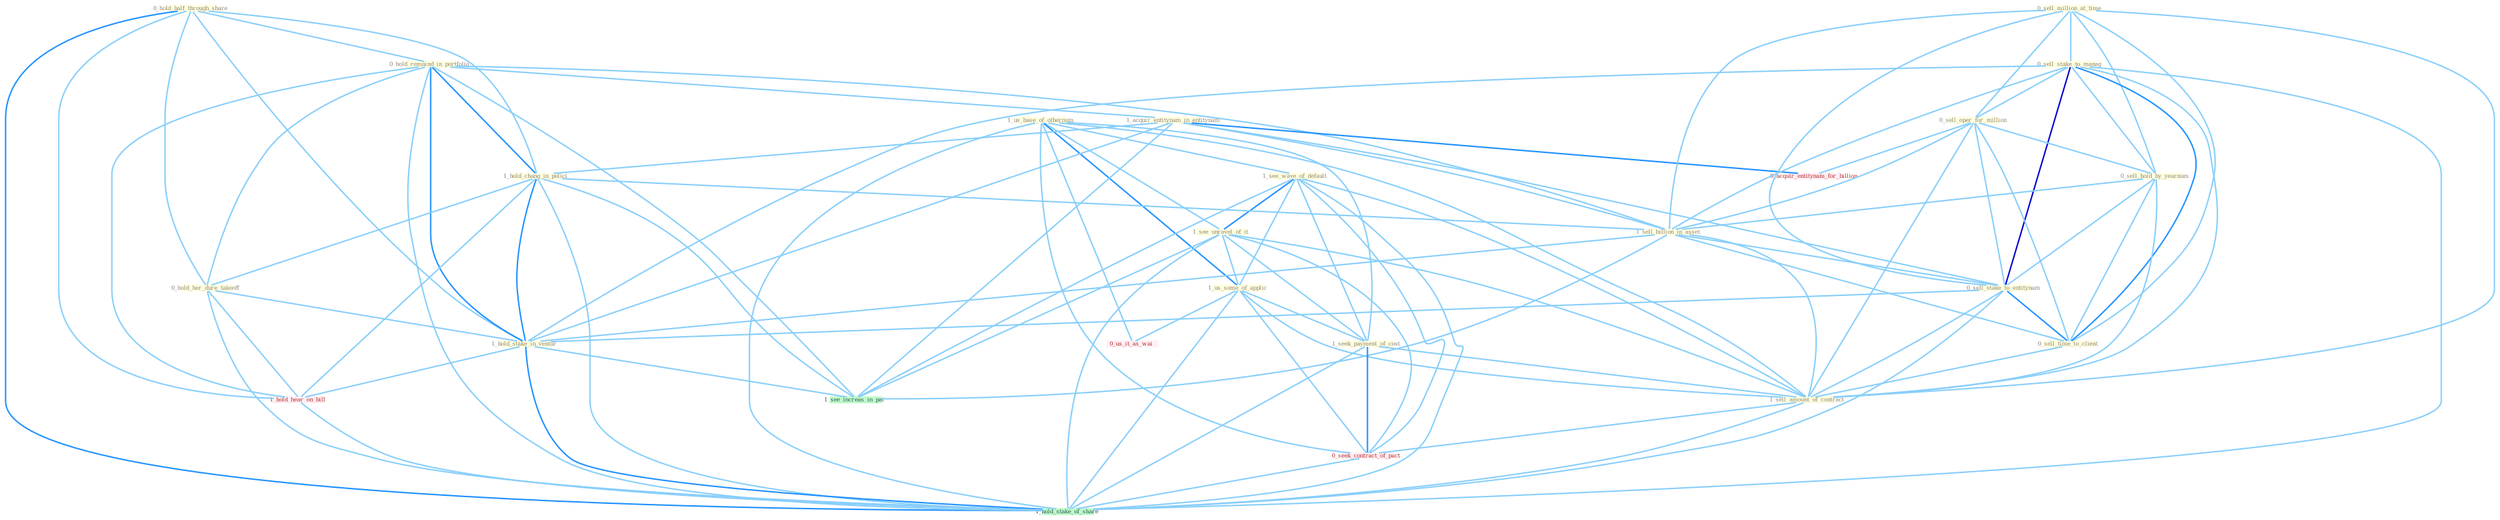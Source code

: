 Graph G{ 
    node
    [shape=polygon,style=filled,width=.5,height=.06,color="#BDFCC9",fixedsize=true,fontsize=4,
    fontcolor="#2f4f4f"];
    {node
    [color="#ffffe0", fontcolor="#8b7d6b"] "0_hold_half_through_share " "0_hold_remaind_in_portfolio " "1_us_base_of_othernum " "1_acquir_entitynam_in_entitynam " "0_sell_million_at_time " "0_sell_stake_to_manag " "1_see_wave_of_default " "0_sell_oper_for_million " "1_see_unravel_of_it " "0_sell_hold_by_yearnum " "1_hold_chang_in_polici " "1_sell_billion_in_asset " "0_hold_her_dure_takeoff " "0_sell_stake_to_entitynam " "1_us_some_of_applic " "1_hold_stake_in_ventur " "0_sell_time_to_client " "1_seek_payment_of_cost " "1_sell_amount_of_contract "}
{node [color="#fff0f5", fontcolor="#b22222"] "0_seek_contract_of_pact " "0_us_it_as_wai " "0_acquir_entitynam_for_billion " "1_hold_hear_on_bill "}
edge [color="#B0E2FF"];

	"0_hold_half_through_share " -- "0_hold_remaind_in_portfolio " [w="1", color="#87cefa" ];
	"0_hold_half_through_share " -- "1_hold_chang_in_polici " [w="1", color="#87cefa" ];
	"0_hold_half_through_share " -- "0_hold_her_dure_takeoff " [w="1", color="#87cefa" ];
	"0_hold_half_through_share " -- "1_hold_stake_in_ventur " [w="1", color="#87cefa" ];
	"0_hold_half_through_share " -- "1_hold_hear_on_bill " [w="1", color="#87cefa" ];
	"0_hold_half_through_share " -- "1_hold_stake_of_share " [w="2", color="#1e90ff" , len=0.8];
	"0_hold_remaind_in_portfolio " -- "1_acquir_entitynam_in_entitynam " [w="1", color="#87cefa" ];
	"0_hold_remaind_in_portfolio " -- "1_hold_chang_in_polici " [w="2", color="#1e90ff" , len=0.8];
	"0_hold_remaind_in_portfolio " -- "1_sell_billion_in_asset " [w="1", color="#87cefa" ];
	"0_hold_remaind_in_portfolio " -- "0_hold_her_dure_takeoff " [w="1", color="#87cefa" ];
	"0_hold_remaind_in_portfolio " -- "1_hold_stake_in_ventur " [w="2", color="#1e90ff" , len=0.8];
	"0_hold_remaind_in_portfolio " -- "1_see_increas_in_pai " [w="1", color="#87cefa" ];
	"0_hold_remaind_in_portfolio " -- "1_hold_hear_on_bill " [w="1", color="#87cefa" ];
	"0_hold_remaind_in_portfolio " -- "1_hold_stake_of_share " [w="1", color="#87cefa" ];
	"1_us_base_of_othernum " -- "1_see_wave_of_default " [w="1", color="#87cefa" ];
	"1_us_base_of_othernum " -- "1_see_unravel_of_it " [w="1", color="#87cefa" ];
	"1_us_base_of_othernum " -- "1_us_some_of_applic " [w="2", color="#1e90ff" , len=0.8];
	"1_us_base_of_othernum " -- "1_seek_payment_of_cost " [w="1", color="#87cefa" ];
	"1_us_base_of_othernum " -- "1_sell_amount_of_contract " [w="1", color="#87cefa" ];
	"1_us_base_of_othernum " -- "0_seek_contract_of_pact " [w="1", color="#87cefa" ];
	"1_us_base_of_othernum " -- "0_us_it_as_wai " [w="1", color="#87cefa" ];
	"1_us_base_of_othernum " -- "1_hold_stake_of_share " [w="1", color="#87cefa" ];
	"1_acquir_entitynam_in_entitynam " -- "1_hold_chang_in_polici " [w="1", color="#87cefa" ];
	"1_acquir_entitynam_in_entitynam " -- "1_sell_billion_in_asset " [w="1", color="#87cefa" ];
	"1_acquir_entitynam_in_entitynam " -- "0_sell_stake_to_entitynam " [w="1", color="#87cefa" ];
	"1_acquir_entitynam_in_entitynam " -- "1_hold_stake_in_ventur " [w="1", color="#87cefa" ];
	"1_acquir_entitynam_in_entitynam " -- "0_acquir_entitynam_for_billion " [w="2", color="#1e90ff" , len=0.8];
	"1_acquir_entitynam_in_entitynam " -- "1_see_increas_in_pai " [w="1", color="#87cefa" ];
	"0_sell_million_at_time " -- "0_sell_stake_to_manag " [w="1", color="#87cefa" ];
	"0_sell_million_at_time " -- "0_sell_oper_for_million " [w="1", color="#87cefa" ];
	"0_sell_million_at_time " -- "0_sell_hold_by_yearnum " [w="1", color="#87cefa" ];
	"0_sell_million_at_time " -- "1_sell_billion_in_asset " [w="1", color="#87cefa" ];
	"0_sell_million_at_time " -- "0_sell_stake_to_entitynam " [w="1", color="#87cefa" ];
	"0_sell_million_at_time " -- "0_sell_time_to_client " [w="1", color="#87cefa" ];
	"0_sell_million_at_time " -- "1_sell_amount_of_contract " [w="1", color="#87cefa" ];
	"0_sell_stake_to_manag " -- "0_sell_oper_for_million " [w="1", color="#87cefa" ];
	"0_sell_stake_to_manag " -- "0_sell_hold_by_yearnum " [w="1", color="#87cefa" ];
	"0_sell_stake_to_manag " -- "1_sell_billion_in_asset " [w="1", color="#87cefa" ];
	"0_sell_stake_to_manag " -- "0_sell_stake_to_entitynam " [w="3", color="#0000cd" , len=0.6];
	"0_sell_stake_to_manag " -- "1_hold_stake_in_ventur " [w="1", color="#87cefa" ];
	"0_sell_stake_to_manag " -- "0_sell_time_to_client " [w="2", color="#1e90ff" , len=0.8];
	"0_sell_stake_to_manag " -- "1_sell_amount_of_contract " [w="1", color="#87cefa" ];
	"0_sell_stake_to_manag " -- "1_hold_stake_of_share " [w="1", color="#87cefa" ];
	"1_see_wave_of_default " -- "1_see_unravel_of_it " [w="2", color="#1e90ff" , len=0.8];
	"1_see_wave_of_default " -- "1_us_some_of_applic " [w="1", color="#87cefa" ];
	"1_see_wave_of_default " -- "1_seek_payment_of_cost " [w="1", color="#87cefa" ];
	"1_see_wave_of_default " -- "1_sell_amount_of_contract " [w="1", color="#87cefa" ];
	"1_see_wave_of_default " -- "0_seek_contract_of_pact " [w="1", color="#87cefa" ];
	"1_see_wave_of_default " -- "1_see_increas_in_pai " [w="1", color="#87cefa" ];
	"1_see_wave_of_default " -- "1_hold_stake_of_share " [w="1", color="#87cefa" ];
	"0_sell_oper_for_million " -- "0_sell_hold_by_yearnum " [w="1", color="#87cefa" ];
	"0_sell_oper_for_million " -- "1_sell_billion_in_asset " [w="1", color="#87cefa" ];
	"0_sell_oper_for_million " -- "0_sell_stake_to_entitynam " [w="1", color="#87cefa" ];
	"0_sell_oper_for_million " -- "0_sell_time_to_client " [w="1", color="#87cefa" ];
	"0_sell_oper_for_million " -- "1_sell_amount_of_contract " [w="1", color="#87cefa" ];
	"0_sell_oper_for_million " -- "0_acquir_entitynam_for_billion " [w="1", color="#87cefa" ];
	"1_see_unravel_of_it " -- "1_us_some_of_applic " [w="1", color="#87cefa" ];
	"1_see_unravel_of_it " -- "1_seek_payment_of_cost " [w="1", color="#87cefa" ];
	"1_see_unravel_of_it " -- "1_sell_amount_of_contract " [w="1", color="#87cefa" ];
	"1_see_unravel_of_it " -- "0_seek_contract_of_pact " [w="1", color="#87cefa" ];
	"1_see_unravel_of_it " -- "1_see_increas_in_pai " [w="1", color="#87cefa" ];
	"1_see_unravel_of_it " -- "1_hold_stake_of_share " [w="1", color="#87cefa" ];
	"0_sell_hold_by_yearnum " -- "1_sell_billion_in_asset " [w="1", color="#87cefa" ];
	"0_sell_hold_by_yearnum " -- "0_sell_stake_to_entitynam " [w="1", color="#87cefa" ];
	"0_sell_hold_by_yearnum " -- "0_sell_time_to_client " [w="1", color="#87cefa" ];
	"0_sell_hold_by_yearnum " -- "1_sell_amount_of_contract " [w="1", color="#87cefa" ];
	"1_hold_chang_in_polici " -- "1_sell_billion_in_asset " [w="1", color="#87cefa" ];
	"1_hold_chang_in_polici " -- "0_hold_her_dure_takeoff " [w="1", color="#87cefa" ];
	"1_hold_chang_in_polici " -- "1_hold_stake_in_ventur " [w="2", color="#1e90ff" , len=0.8];
	"1_hold_chang_in_polici " -- "1_see_increas_in_pai " [w="1", color="#87cefa" ];
	"1_hold_chang_in_polici " -- "1_hold_hear_on_bill " [w="1", color="#87cefa" ];
	"1_hold_chang_in_polici " -- "1_hold_stake_of_share " [w="1", color="#87cefa" ];
	"1_sell_billion_in_asset " -- "0_sell_stake_to_entitynam " [w="1", color="#87cefa" ];
	"1_sell_billion_in_asset " -- "1_hold_stake_in_ventur " [w="1", color="#87cefa" ];
	"1_sell_billion_in_asset " -- "0_sell_time_to_client " [w="1", color="#87cefa" ];
	"1_sell_billion_in_asset " -- "1_sell_amount_of_contract " [w="1", color="#87cefa" ];
	"1_sell_billion_in_asset " -- "1_see_increas_in_pai " [w="1", color="#87cefa" ];
	"0_hold_her_dure_takeoff " -- "1_hold_stake_in_ventur " [w="1", color="#87cefa" ];
	"0_hold_her_dure_takeoff " -- "1_hold_hear_on_bill " [w="1", color="#87cefa" ];
	"0_hold_her_dure_takeoff " -- "1_hold_stake_of_share " [w="1", color="#87cefa" ];
	"0_sell_stake_to_entitynam " -- "1_hold_stake_in_ventur " [w="1", color="#87cefa" ];
	"0_sell_stake_to_entitynam " -- "0_sell_time_to_client " [w="2", color="#1e90ff" , len=0.8];
	"0_sell_stake_to_entitynam " -- "1_sell_amount_of_contract " [w="1", color="#87cefa" ];
	"0_sell_stake_to_entitynam " -- "1_hold_stake_of_share " [w="1", color="#87cefa" ];
	"1_us_some_of_applic " -- "1_seek_payment_of_cost " [w="1", color="#87cefa" ];
	"1_us_some_of_applic " -- "1_sell_amount_of_contract " [w="1", color="#87cefa" ];
	"1_us_some_of_applic " -- "0_seek_contract_of_pact " [w="1", color="#87cefa" ];
	"1_us_some_of_applic " -- "0_us_it_as_wai " [w="1", color="#87cefa" ];
	"1_us_some_of_applic " -- "1_hold_stake_of_share " [w="1", color="#87cefa" ];
	"1_hold_stake_in_ventur " -- "1_see_increas_in_pai " [w="1", color="#87cefa" ];
	"1_hold_stake_in_ventur " -- "1_hold_hear_on_bill " [w="1", color="#87cefa" ];
	"1_hold_stake_in_ventur " -- "1_hold_stake_of_share " [w="2", color="#1e90ff" , len=0.8];
	"0_sell_time_to_client " -- "1_sell_amount_of_contract " [w="1", color="#87cefa" ];
	"1_seek_payment_of_cost " -- "1_sell_amount_of_contract " [w="1", color="#87cefa" ];
	"1_seek_payment_of_cost " -- "0_seek_contract_of_pact " [w="2", color="#1e90ff" , len=0.8];
	"1_seek_payment_of_cost " -- "1_hold_stake_of_share " [w="1", color="#87cefa" ];
	"1_sell_amount_of_contract " -- "0_seek_contract_of_pact " [w="1", color="#87cefa" ];
	"1_sell_amount_of_contract " -- "1_hold_stake_of_share " [w="1", color="#87cefa" ];
	"0_seek_contract_of_pact " -- "1_hold_stake_of_share " [w="1", color="#87cefa" ];
	"1_hold_hear_on_bill " -- "1_hold_stake_of_share " [w="1", color="#87cefa" ];
}